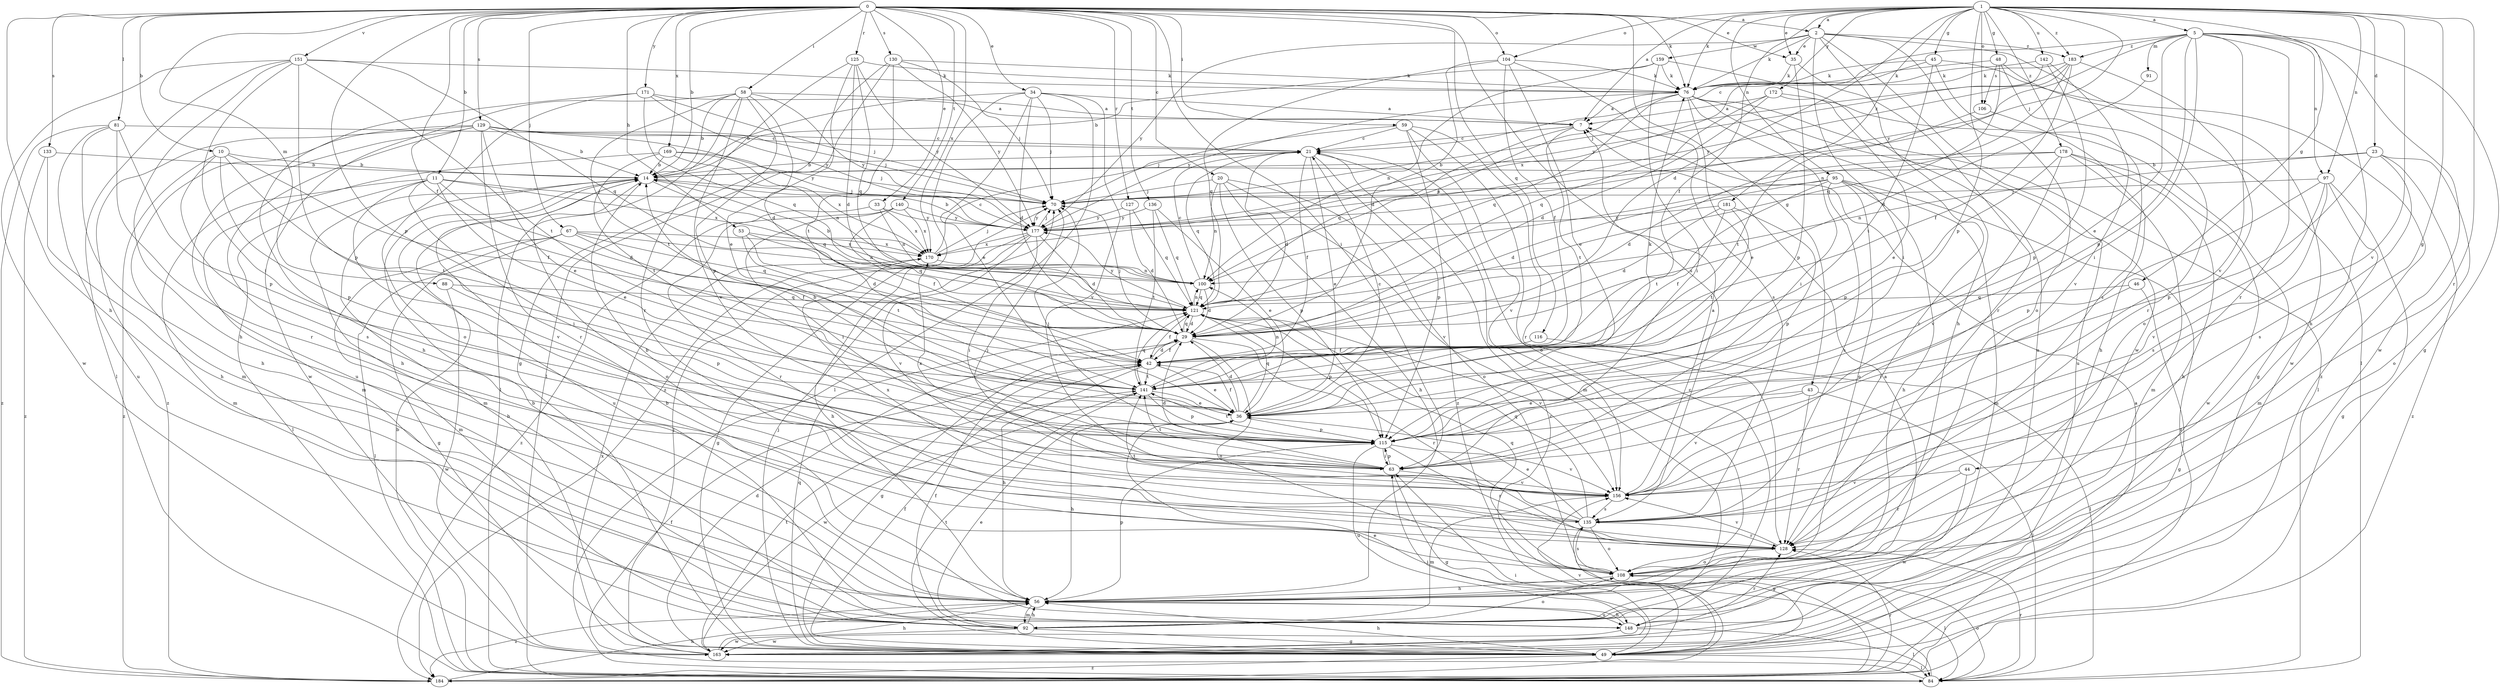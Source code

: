 strict digraph  {
0;
1;
2;
5;
7;
10;
11;
14;
20;
21;
23;
29;
33;
34;
35;
36;
42;
43;
44;
45;
46;
48;
49;
53;
56;
58;
59;
63;
67;
70;
76;
81;
84;
88;
91;
92;
95;
97;
100;
104;
106;
108;
115;
116;
121;
125;
127;
128;
129;
130;
133;
135;
136;
140;
141;
142;
148;
151;
156;
159;
163;
169;
170;
171;
172;
177;
178;
181;
183;
184;
0 -> 2  [label=a];
0 -> 10  [label=b];
0 -> 11  [label=b];
0 -> 14  [label=b];
0 -> 20  [label=c];
0 -> 33  [label=e];
0 -> 34  [label=e];
0 -> 35  [label=e];
0 -> 42  [label=f];
0 -> 43  [label=g];
0 -> 53  [label=h];
0 -> 56  [label=h];
0 -> 58  [label=i];
0 -> 59  [label=i];
0 -> 63  [label=i];
0 -> 67  [label=j];
0 -> 76  [label=k];
0 -> 81  [label=l];
0 -> 88  [label=m];
0 -> 104  [label=o];
0 -> 115  [label=p];
0 -> 116  [label=q];
0 -> 125  [label=r];
0 -> 127  [label=r];
0 -> 129  [label=s];
0 -> 130  [label=s];
0 -> 133  [label=s];
0 -> 135  [label=s];
0 -> 136  [label=t];
0 -> 140  [label=t];
0 -> 151  [label=v];
0 -> 169  [label=x];
0 -> 170  [label=x];
0 -> 171  [label=y];
1 -> 2  [label=a];
1 -> 5  [label=a];
1 -> 7  [label=a];
1 -> 23  [label=d];
1 -> 29  [label=d];
1 -> 35  [label=e];
1 -> 42  [label=f];
1 -> 44  [label=g];
1 -> 45  [label=g];
1 -> 46  [label=g];
1 -> 48  [label=g];
1 -> 70  [label=j];
1 -> 76  [label=k];
1 -> 95  [label=n];
1 -> 97  [label=n];
1 -> 104  [label=o];
1 -> 106  [label=o];
1 -> 115  [label=p];
1 -> 128  [label=r];
1 -> 142  [label=u];
1 -> 156  [label=v];
1 -> 172  [label=y];
1 -> 178  [label=z];
1 -> 181  [label=z];
1 -> 183  [label=z];
2 -> 35  [label=e];
2 -> 56  [label=h];
2 -> 63  [label=i];
2 -> 76  [label=k];
2 -> 84  [label=l];
2 -> 108  [label=o];
2 -> 159  [label=w];
2 -> 163  [label=w];
2 -> 177  [label=y];
2 -> 183  [label=z];
5 -> 21  [label=c];
5 -> 36  [label=e];
5 -> 49  [label=g];
5 -> 56  [label=h];
5 -> 63  [label=i];
5 -> 91  [label=m];
5 -> 97  [label=n];
5 -> 115  [label=p];
5 -> 128  [label=r];
5 -> 156  [label=v];
5 -> 163  [label=w];
5 -> 177  [label=y];
5 -> 183  [label=z];
7 -> 21  [label=c];
7 -> 121  [label=q];
7 -> 141  [label=t];
10 -> 14  [label=b];
10 -> 42  [label=f];
10 -> 115  [label=p];
10 -> 135  [label=s];
10 -> 141  [label=t];
10 -> 184  [label=z];
11 -> 29  [label=d];
11 -> 36  [label=e];
11 -> 63  [label=i];
11 -> 70  [label=j];
11 -> 84  [label=l];
11 -> 92  [label=m];
11 -> 156  [label=v];
11 -> 170  [label=x];
14 -> 70  [label=j];
14 -> 92  [label=m];
14 -> 108  [label=o];
14 -> 121  [label=q];
14 -> 148  [label=u];
20 -> 56  [label=h];
20 -> 70  [label=j];
20 -> 100  [label=n];
20 -> 108  [label=o];
20 -> 115  [label=p];
20 -> 156  [label=v];
21 -> 14  [label=b];
21 -> 29  [label=d];
21 -> 36  [label=e];
21 -> 42  [label=f];
21 -> 92  [label=m];
21 -> 115  [label=p];
21 -> 121  [label=q];
23 -> 14  [label=b];
23 -> 100  [label=n];
23 -> 108  [label=o];
23 -> 115  [label=p];
23 -> 135  [label=s];
23 -> 184  [label=z];
29 -> 42  [label=f];
29 -> 49  [label=g];
29 -> 70  [label=j];
29 -> 108  [label=o];
29 -> 121  [label=q];
29 -> 128  [label=r];
33 -> 100  [label=n];
33 -> 170  [label=x];
33 -> 177  [label=y];
33 -> 184  [label=z];
34 -> 7  [label=a];
34 -> 14  [label=b];
34 -> 29  [label=d];
34 -> 36  [label=e];
34 -> 70  [label=j];
34 -> 84  [label=l];
34 -> 156  [label=v];
34 -> 184  [label=z];
35 -> 76  [label=k];
35 -> 115  [label=p];
35 -> 128  [label=r];
36 -> 14  [label=b];
36 -> 21  [label=c];
36 -> 29  [label=d];
36 -> 42  [label=f];
36 -> 56  [label=h];
36 -> 115  [label=p];
36 -> 121  [label=q];
42 -> 29  [label=d];
42 -> 36  [label=e];
42 -> 56  [label=h];
42 -> 141  [label=t];
43 -> 36  [label=e];
43 -> 84  [label=l];
43 -> 128  [label=r];
43 -> 156  [label=v];
44 -> 128  [label=r];
44 -> 156  [label=v];
44 -> 163  [label=w];
45 -> 76  [label=k];
45 -> 135  [label=s];
45 -> 141  [label=t];
45 -> 170  [label=x];
45 -> 184  [label=z];
46 -> 49  [label=g];
46 -> 63  [label=i];
46 -> 121  [label=q];
48 -> 76  [label=k];
48 -> 121  [label=q];
48 -> 128  [label=r];
48 -> 163  [label=w];
48 -> 106  [label=s];
49 -> 14  [label=b];
49 -> 36  [label=e];
49 -> 42  [label=f];
49 -> 56  [label=h];
49 -> 70  [label=j];
49 -> 84  [label=l];
49 -> 121  [label=q];
49 -> 141  [label=t];
49 -> 156  [label=v];
49 -> 184  [label=z];
53 -> 29  [label=d];
53 -> 121  [label=q];
53 -> 141  [label=t];
53 -> 170  [label=x];
56 -> 92  [label=m];
56 -> 115  [label=p];
56 -> 148  [label=u];
56 -> 184  [label=z];
58 -> 7  [label=a];
58 -> 14  [label=b];
58 -> 29  [label=d];
58 -> 84  [label=l];
58 -> 115  [label=p];
58 -> 141  [label=t];
58 -> 156  [label=v];
58 -> 163  [label=w];
58 -> 177  [label=y];
59 -> 21  [label=c];
59 -> 70  [label=j];
59 -> 108  [label=o];
59 -> 128  [label=r];
59 -> 156  [label=v];
59 -> 184  [label=z];
63 -> 29  [label=d];
63 -> 49  [label=g];
63 -> 115  [label=p];
63 -> 141  [label=t];
63 -> 156  [label=v];
63 -> 170  [label=x];
67 -> 42  [label=f];
67 -> 49  [label=g];
67 -> 84  [label=l];
67 -> 92  [label=m];
67 -> 100  [label=n];
67 -> 121  [label=q];
67 -> 170  [label=x];
70 -> 177  [label=y];
76 -> 7  [label=a];
76 -> 36  [label=e];
76 -> 63  [label=i];
76 -> 84  [label=l];
76 -> 100  [label=n];
76 -> 121  [label=q];
76 -> 128  [label=r];
76 -> 148  [label=u];
76 -> 177  [label=y];
81 -> 21  [label=c];
81 -> 56  [label=h];
81 -> 115  [label=p];
81 -> 128  [label=r];
81 -> 148  [label=u];
81 -> 184  [label=z];
84 -> 14  [label=b];
84 -> 42  [label=f];
84 -> 63  [label=i];
84 -> 108  [label=o];
84 -> 128  [label=r];
88 -> 115  [label=p];
88 -> 121  [label=q];
88 -> 163  [label=w];
91 -> 29  [label=d];
92 -> 7  [label=a];
92 -> 14  [label=b];
92 -> 36  [label=e];
92 -> 42  [label=f];
92 -> 49  [label=g];
92 -> 56  [label=h];
92 -> 108  [label=o];
92 -> 163  [label=w];
95 -> 29  [label=d];
95 -> 56  [label=h];
95 -> 70  [label=j];
95 -> 92  [label=m];
95 -> 108  [label=o];
95 -> 135  [label=s];
95 -> 141  [label=t];
95 -> 184  [label=z];
97 -> 49  [label=g];
97 -> 70  [label=j];
97 -> 92  [label=m];
97 -> 115  [label=p];
97 -> 135  [label=s];
97 -> 156  [label=v];
100 -> 14  [label=b];
100 -> 21  [label=c];
100 -> 29  [label=d];
100 -> 121  [label=q];
104 -> 29  [label=d];
104 -> 36  [label=e];
104 -> 42  [label=f];
104 -> 76  [label=k];
104 -> 121  [label=q];
104 -> 135  [label=s];
106 -> 56  [label=h];
106 -> 141  [label=t];
108 -> 56  [label=h];
108 -> 84  [label=l];
108 -> 121  [label=q];
108 -> 135  [label=s];
115 -> 63  [label=i];
115 -> 70  [label=j];
115 -> 128  [label=r];
115 -> 141  [label=t];
115 -> 148  [label=u];
115 -> 156  [label=v];
116 -> 42  [label=f];
116 -> 84  [label=l];
121 -> 29  [label=d];
121 -> 42  [label=f];
121 -> 100  [label=n];
121 -> 115  [label=p];
121 -> 156  [label=v];
121 -> 177  [label=y];
125 -> 29  [label=d];
125 -> 36  [label=e];
125 -> 76  [label=k];
125 -> 121  [label=q];
125 -> 128  [label=r];
125 -> 177  [label=y];
127 -> 29  [label=d];
127 -> 121  [label=q];
127 -> 177  [label=y];
128 -> 108  [label=o];
128 -> 156  [label=v];
129 -> 14  [label=b];
129 -> 21  [label=c];
129 -> 36  [label=e];
129 -> 56  [label=h];
129 -> 70  [label=j];
129 -> 92  [label=m];
129 -> 128  [label=r];
129 -> 148  [label=u];
129 -> 177  [label=y];
129 -> 184  [label=z];
130 -> 49  [label=g];
130 -> 70  [label=j];
130 -> 76  [label=k];
130 -> 84  [label=l];
130 -> 141  [label=t];
130 -> 177  [label=y];
133 -> 14  [label=b];
133 -> 56  [label=h];
133 -> 184  [label=z];
135 -> 14  [label=b];
135 -> 36  [label=e];
135 -> 49  [label=g];
135 -> 108  [label=o];
135 -> 121  [label=q];
135 -> 128  [label=r];
135 -> 141  [label=t];
135 -> 170  [label=x];
136 -> 36  [label=e];
136 -> 121  [label=q];
136 -> 141  [label=t];
136 -> 177  [label=y];
140 -> 42  [label=f];
140 -> 63  [label=i];
140 -> 128  [label=r];
140 -> 170  [label=x];
140 -> 177  [label=y];
141 -> 36  [label=e];
141 -> 76  [label=k];
141 -> 100  [label=n];
141 -> 115  [label=p];
141 -> 121  [label=q];
141 -> 163  [label=w];
142 -> 76  [label=k];
142 -> 115  [label=p];
142 -> 156  [label=v];
142 -> 177  [label=y];
148 -> 14  [label=b];
148 -> 21  [label=c];
148 -> 56  [label=h];
148 -> 84  [label=l];
148 -> 128  [label=r];
148 -> 163  [label=w];
151 -> 56  [label=h];
151 -> 63  [label=i];
151 -> 76  [label=k];
151 -> 84  [label=l];
151 -> 115  [label=p];
151 -> 121  [label=q];
151 -> 141  [label=t];
151 -> 163  [label=w];
156 -> 7  [label=a];
156 -> 70  [label=j];
156 -> 92  [label=m];
156 -> 135  [label=s];
159 -> 14  [label=b];
159 -> 63  [label=i];
159 -> 76  [label=k];
159 -> 100  [label=n];
159 -> 148  [label=u];
163 -> 29  [label=d];
163 -> 56  [label=h];
163 -> 63  [label=i];
163 -> 70  [label=j];
163 -> 141  [label=t];
163 -> 170  [label=x];
169 -> 14  [label=b];
169 -> 70  [label=j];
169 -> 92  [label=m];
169 -> 100  [label=n];
169 -> 141  [label=t];
169 -> 170  [label=x];
170 -> 21  [label=c];
170 -> 70  [label=j];
170 -> 100  [label=n];
171 -> 7  [label=a];
171 -> 56  [label=h];
171 -> 70  [label=j];
171 -> 108  [label=o];
171 -> 121  [label=q];
171 -> 177  [label=y];
172 -> 7  [label=a];
172 -> 29  [label=d];
172 -> 36  [label=e];
172 -> 49  [label=g];
172 -> 121  [label=q];
177 -> 14  [label=b];
177 -> 29  [label=d];
177 -> 49  [label=g];
177 -> 56  [label=h];
177 -> 63  [label=i];
177 -> 70  [label=j];
177 -> 156  [label=v];
177 -> 170  [label=x];
178 -> 14  [label=b];
178 -> 29  [label=d];
178 -> 56  [label=h];
178 -> 92  [label=m];
178 -> 115  [label=p];
178 -> 156  [label=v];
178 -> 163  [label=w];
181 -> 29  [label=d];
181 -> 42  [label=f];
181 -> 115  [label=p];
181 -> 141  [label=t];
181 -> 177  [label=y];
183 -> 42  [label=f];
183 -> 70  [label=j];
183 -> 76  [label=k];
183 -> 100  [label=n];
183 -> 108  [label=o];
183 -> 177  [label=y];
184 -> 7  [label=a];
184 -> 21  [label=c];
184 -> 56  [label=h];
184 -> 128  [label=r];
}
